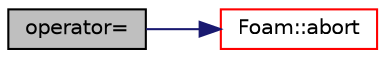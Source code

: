 digraph "operator="
{
  bgcolor="transparent";
  edge [fontname="Helvetica",fontsize="10",labelfontname="Helvetica",labelfontsize="10"];
  node [fontname="Helvetica",fontsize="10",shape=record];
  rankdir="LR";
  Node687 [label="operator=",height=0.2,width=0.4,color="black", fillcolor="grey75", style="filled", fontcolor="black"];
  Node687 -> Node688 [color="midnightblue",fontsize="10",style="solid",fontname="Helvetica"];
  Node688 [label="Foam::abort",height=0.2,width=0.4,color="red",URL="$a21851.html#a447107a607d03e417307c203fa5fb44b"];
}
